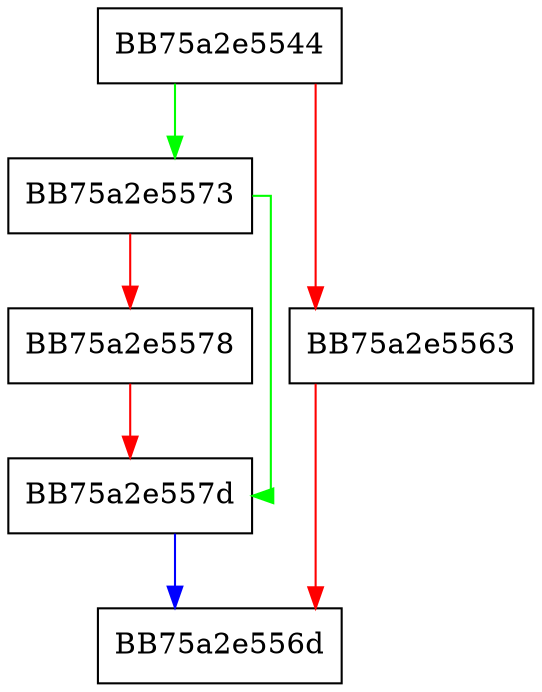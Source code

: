 digraph IsEnabled {
  node [shape="box"];
  graph [splines=ortho];
  BB75a2e5544 -> BB75a2e5573 [color="green"];
  BB75a2e5544 -> BB75a2e5563 [color="red"];
  BB75a2e5563 -> BB75a2e556d [color="red"];
  BB75a2e5573 -> BB75a2e557d [color="green"];
  BB75a2e5573 -> BB75a2e5578 [color="red"];
  BB75a2e5578 -> BB75a2e557d [color="red"];
  BB75a2e557d -> BB75a2e556d [color="blue"];
}